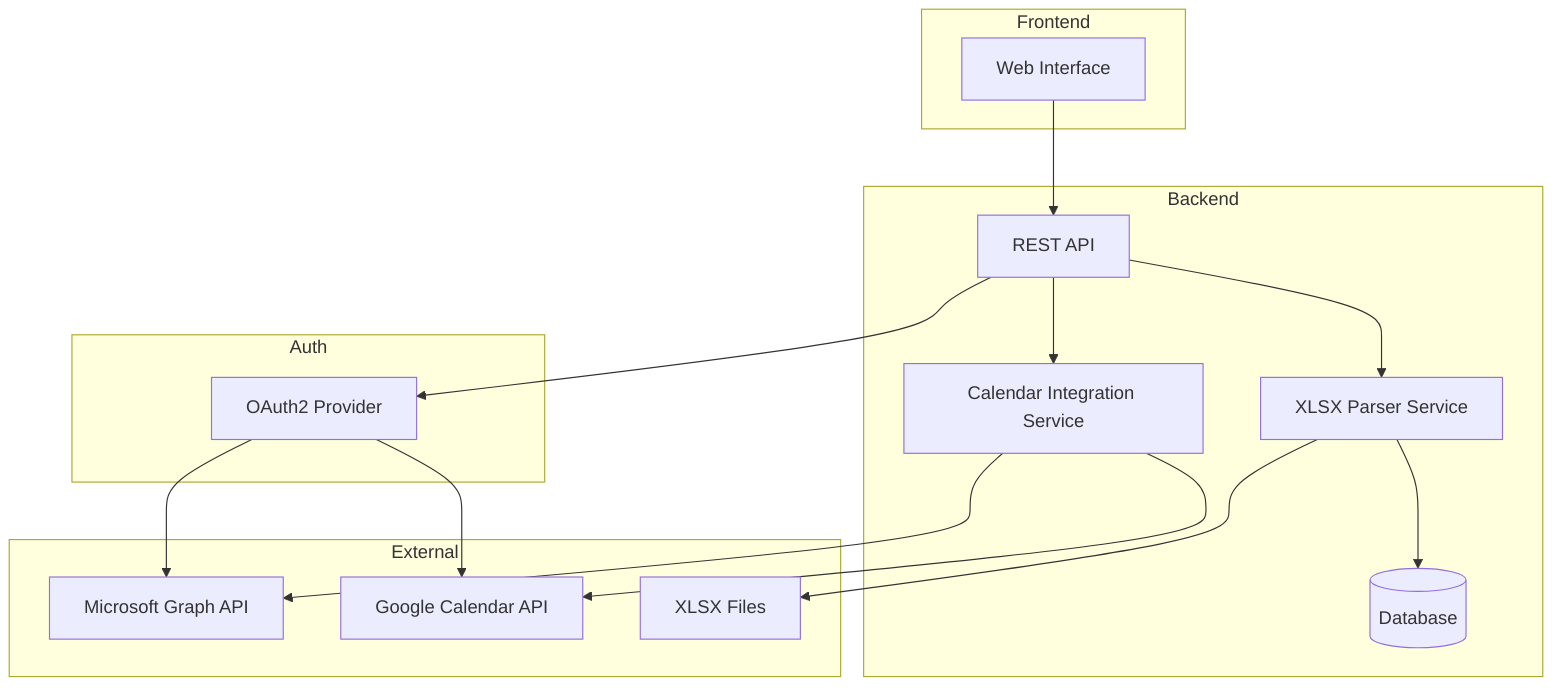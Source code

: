 flowchart TD
    subgraph Frontend
        UI[Web Interface]
    end

    subgraph Backend
        API[REST API]
        XLSXProcessor[XLSX Parser Service]
        CalendarService[Calendar Integration Service]
        DB[(Database)]
    end

    subgraph Auth
        OAuth[OAuth2 Provider]
    end

    subgraph External
        MSGraph[Microsoft Graph API]
        GoogleCal[Google Calendar API]
        XLSX[XLSX Files]
    end

    UI --> API
    API --> XLSXProcessor
    API --> CalendarService
    XLSXProcessor --> DB
    CalendarService --> MSGraph
    CalendarService --> GoogleCal
    API --> OAuth
    OAuth --> MSGraph
    OAuth --> GoogleCal
    XLSXProcessor --> XLSX